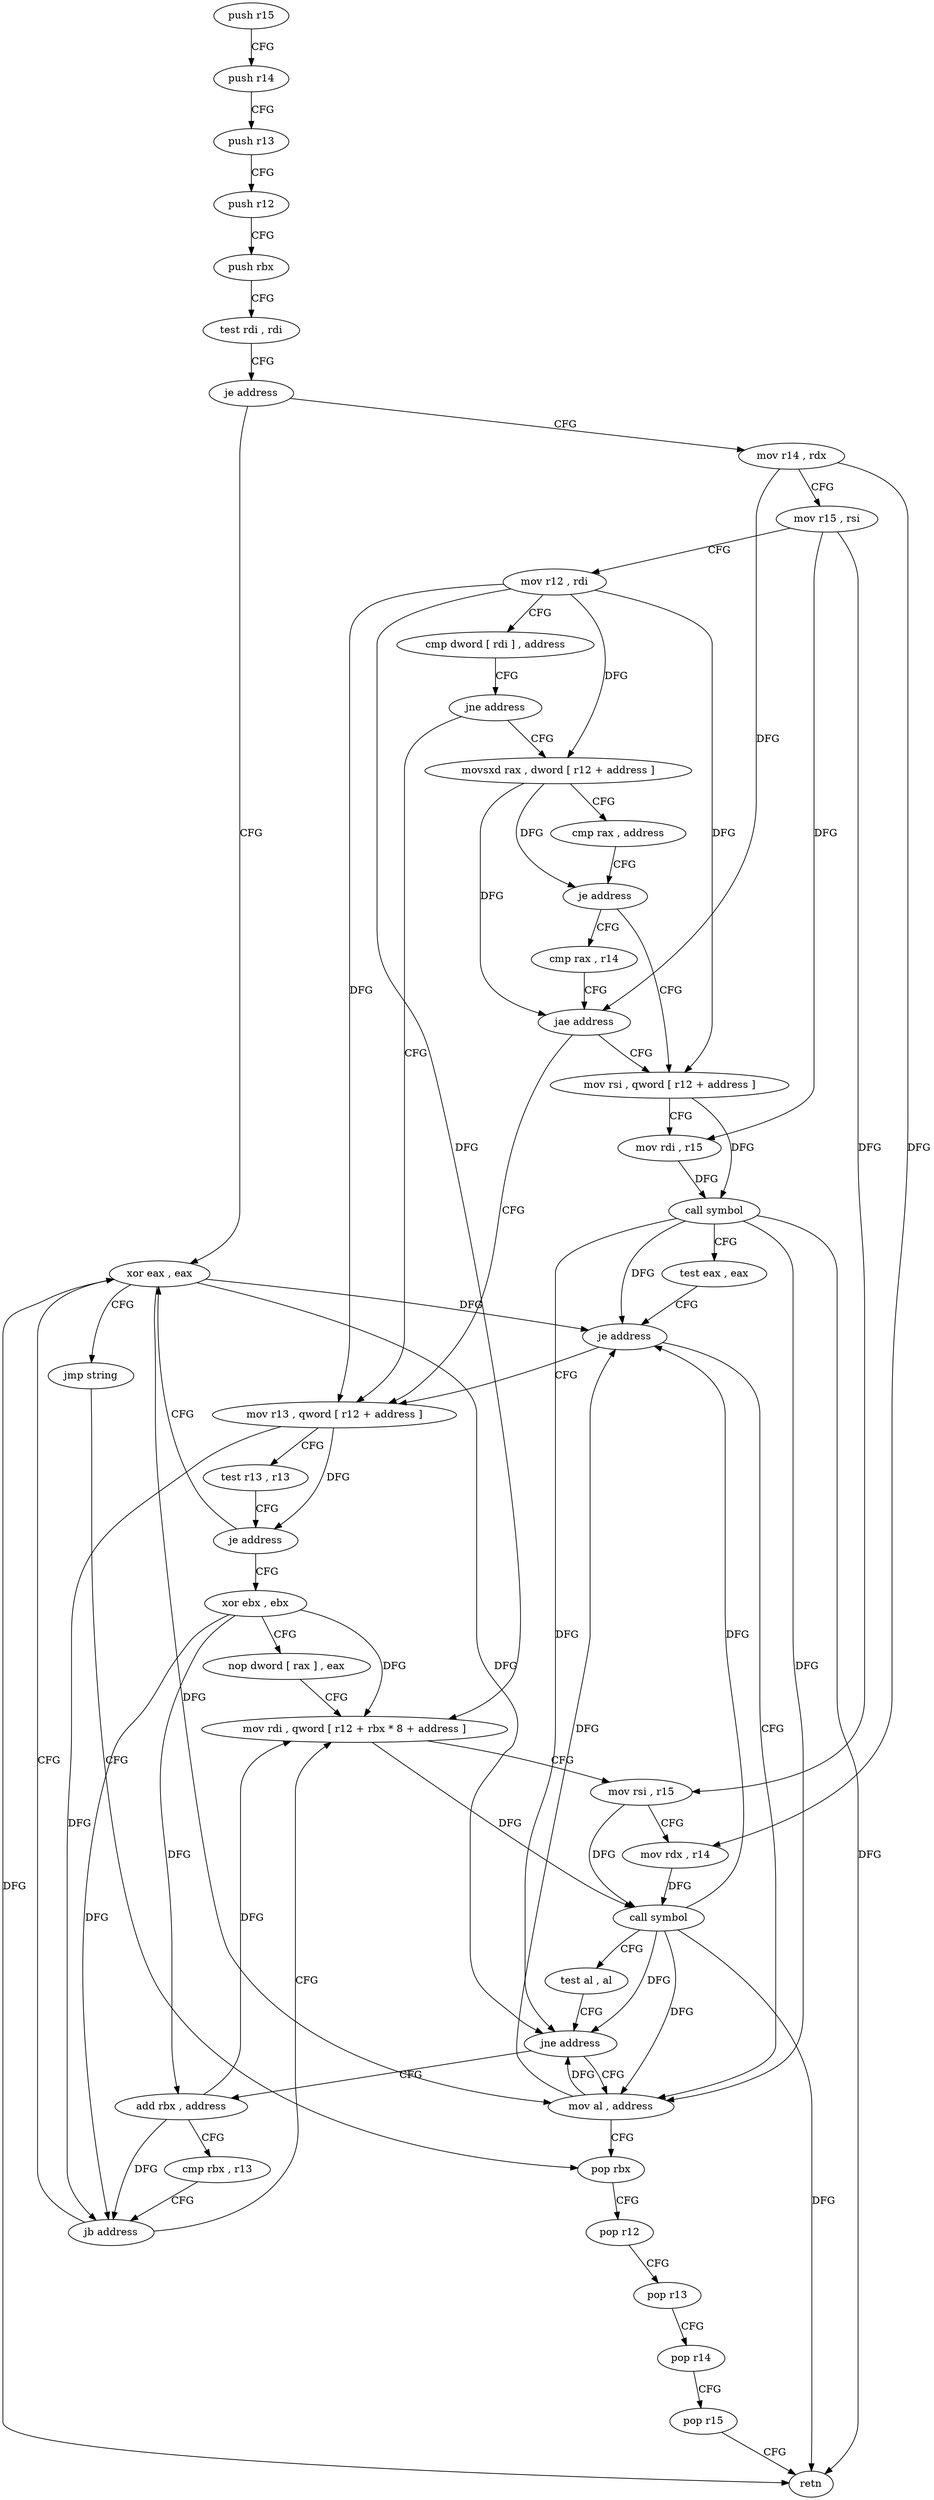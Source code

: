 digraph "func" {
"120656" [label = "push r15" ]
"120658" [label = "push r14" ]
"120660" [label = "push r13" ]
"120662" [label = "push r12" ]
"120664" [label = "push rbx" ]
"120665" [label = "test rdi , rdi" ]
"120668" [label = "je address" ]
"120765" [label = "xor eax , eax" ]
"120670" [label = "mov r14 , rdx" ]
"120767" [label = "jmp string" ]
"120771" [label = "pop rbx" ]
"120673" [label = "mov r15 , rsi" ]
"120676" [label = "mov r12 , rdi" ]
"120679" [label = "cmp dword [ rdi ] , address" ]
"120682" [label = "jne address" ]
"120717" [label = "mov r13 , qword [ r12 + address ]" ]
"120684" [label = "movsxd rax , dword [ r12 + address ]" ]
"120772" [label = "pop r12" ]
"120774" [label = "pop r13" ]
"120776" [label = "pop r14" ]
"120778" [label = "pop r15" ]
"120780" [label = "retn" ]
"120722" [label = "test r13 , r13" ]
"120725" [label = "je address" ]
"120727" [label = "xor ebx , ebx" ]
"120689" [label = "cmp rax , address" ]
"120693" [label = "je address" ]
"120700" [label = "mov rsi , qword [ r12 + address ]" ]
"120695" [label = "cmp rax , r14" ]
"120729" [label = "nop dword [ rax ] , eax" ]
"120736" [label = "mov rdi , qword [ r12 + rbx * 8 + address ]" ]
"120705" [label = "mov rdi , r15" ]
"120708" [label = "call symbol" ]
"120713" [label = "test eax , eax" ]
"120715" [label = "je address" ]
"120769" [label = "mov al , address" ]
"120698" [label = "jae address" ]
"120756" [label = "add rbx , address" ]
"120760" [label = "cmp rbx , r13" ]
"120763" [label = "jb address" ]
"120741" [label = "mov rsi , r15" ]
"120744" [label = "mov rdx , r14" ]
"120747" [label = "call symbol" ]
"120752" [label = "test al , al" ]
"120754" [label = "jne address" ]
"120656" -> "120658" [ label = "CFG" ]
"120658" -> "120660" [ label = "CFG" ]
"120660" -> "120662" [ label = "CFG" ]
"120662" -> "120664" [ label = "CFG" ]
"120664" -> "120665" [ label = "CFG" ]
"120665" -> "120668" [ label = "CFG" ]
"120668" -> "120765" [ label = "CFG" ]
"120668" -> "120670" [ label = "CFG" ]
"120765" -> "120767" [ label = "CFG" ]
"120765" -> "120780" [ label = "DFG" ]
"120765" -> "120715" [ label = "DFG" ]
"120765" -> "120754" [ label = "DFG" ]
"120765" -> "120769" [ label = "DFG" ]
"120670" -> "120673" [ label = "CFG" ]
"120670" -> "120698" [ label = "DFG" ]
"120670" -> "120744" [ label = "DFG" ]
"120767" -> "120771" [ label = "CFG" ]
"120771" -> "120772" [ label = "CFG" ]
"120673" -> "120676" [ label = "CFG" ]
"120673" -> "120705" [ label = "DFG" ]
"120673" -> "120741" [ label = "DFG" ]
"120676" -> "120679" [ label = "CFG" ]
"120676" -> "120717" [ label = "DFG" ]
"120676" -> "120684" [ label = "DFG" ]
"120676" -> "120700" [ label = "DFG" ]
"120676" -> "120736" [ label = "DFG" ]
"120679" -> "120682" [ label = "CFG" ]
"120682" -> "120717" [ label = "CFG" ]
"120682" -> "120684" [ label = "CFG" ]
"120717" -> "120722" [ label = "CFG" ]
"120717" -> "120725" [ label = "DFG" ]
"120717" -> "120763" [ label = "DFG" ]
"120684" -> "120689" [ label = "CFG" ]
"120684" -> "120693" [ label = "DFG" ]
"120684" -> "120698" [ label = "DFG" ]
"120772" -> "120774" [ label = "CFG" ]
"120774" -> "120776" [ label = "CFG" ]
"120776" -> "120778" [ label = "CFG" ]
"120778" -> "120780" [ label = "CFG" ]
"120722" -> "120725" [ label = "CFG" ]
"120725" -> "120765" [ label = "CFG" ]
"120725" -> "120727" [ label = "CFG" ]
"120727" -> "120729" [ label = "CFG" ]
"120727" -> "120736" [ label = "DFG" ]
"120727" -> "120756" [ label = "DFG" ]
"120727" -> "120763" [ label = "DFG" ]
"120689" -> "120693" [ label = "CFG" ]
"120693" -> "120700" [ label = "CFG" ]
"120693" -> "120695" [ label = "CFG" ]
"120700" -> "120705" [ label = "CFG" ]
"120700" -> "120708" [ label = "DFG" ]
"120695" -> "120698" [ label = "CFG" ]
"120729" -> "120736" [ label = "CFG" ]
"120736" -> "120741" [ label = "CFG" ]
"120736" -> "120747" [ label = "DFG" ]
"120705" -> "120708" [ label = "DFG" ]
"120708" -> "120713" [ label = "CFG" ]
"120708" -> "120780" [ label = "DFG" ]
"120708" -> "120715" [ label = "DFG" ]
"120708" -> "120754" [ label = "DFG" ]
"120708" -> "120769" [ label = "DFG" ]
"120713" -> "120715" [ label = "CFG" ]
"120715" -> "120769" [ label = "CFG" ]
"120715" -> "120717" [ label = "CFG" ]
"120769" -> "120771" [ label = "CFG" ]
"120769" -> "120715" [ label = "DFG" ]
"120769" -> "120754" [ label = "DFG" ]
"120698" -> "120717" [ label = "CFG" ]
"120698" -> "120700" [ label = "CFG" ]
"120756" -> "120760" [ label = "CFG" ]
"120756" -> "120736" [ label = "DFG" ]
"120756" -> "120763" [ label = "DFG" ]
"120760" -> "120763" [ label = "CFG" ]
"120763" -> "120736" [ label = "CFG" ]
"120763" -> "120765" [ label = "CFG" ]
"120741" -> "120744" [ label = "CFG" ]
"120741" -> "120747" [ label = "DFG" ]
"120744" -> "120747" [ label = "DFG" ]
"120747" -> "120752" [ label = "CFG" ]
"120747" -> "120715" [ label = "DFG" ]
"120747" -> "120780" [ label = "DFG" ]
"120747" -> "120754" [ label = "DFG" ]
"120747" -> "120769" [ label = "DFG" ]
"120752" -> "120754" [ label = "CFG" ]
"120754" -> "120769" [ label = "CFG" ]
"120754" -> "120756" [ label = "CFG" ]
}
